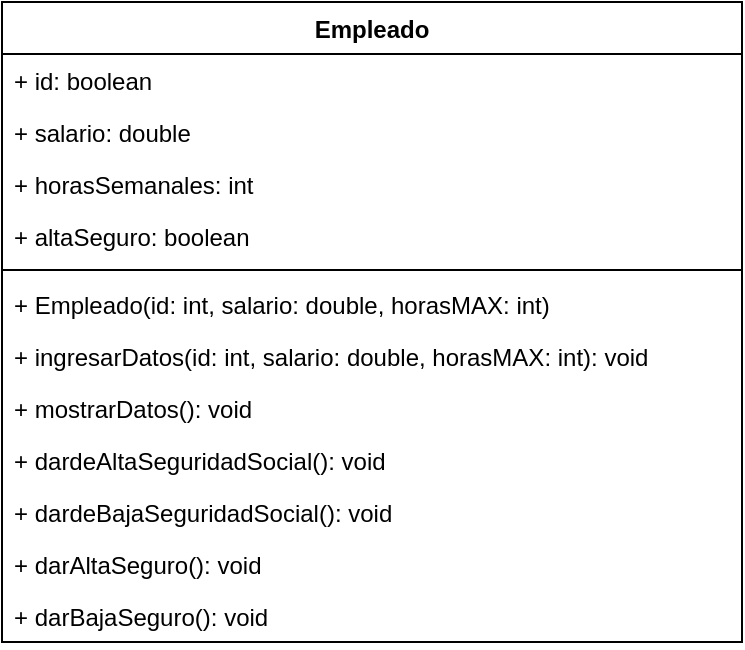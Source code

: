<mxfile version="26.0.16">
  <diagram name="Página-1" id="l1BybOuI6KJ4-Wd0SCT0">
    <mxGraphModel grid="1" page="1" gridSize="10" guides="1" tooltips="1" connect="1" arrows="1" fold="1" pageScale="1" pageWidth="827" pageHeight="1169" math="0" shadow="0">
      <root>
        <mxCell id="0" />
        <mxCell id="1" parent="0" />
        <mxCell id="5NYcPnef9I0DU5xUcCX4-1" value="Empleado" style="swimlane;fontStyle=1;align=center;verticalAlign=top;childLayout=stackLayout;horizontal=1;startSize=26;horizontalStack=0;resizeParent=1;resizeParentMax=0;resizeLast=0;collapsible=1;marginBottom=0;whiteSpace=wrap;html=1;" vertex="1" parent="1">
          <mxGeometry x="210" y="70" width="370" height="320" as="geometry" />
        </mxCell>
        <mxCell id="5NYcPnef9I0DU5xUcCX4-2" value="+ id: boolean" style="text;strokeColor=none;fillColor=none;align=left;verticalAlign=top;spacingLeft=4;spacingRight=4;overflow=hidden;rotatable=0;points=[[0,0.5],[1,0.5]];portConstraint=eastwest;whiteSpace=wrap;html=1;" vertex="1" parent="5NYcPnef9I0DU5xUcCX4-1">
          <mxGeometry y="26" width="370" height="26" as="geometry" />
        </mxCell>
        <mxCell id="5NYcPnef9I0DU5xUcCX4-5" value="+ salario: double&lt;span style=&quot;white-space: pre;&quot;&gt;&#x9;&lt;/span&gt;" style="text;strokeColor=none;fillColor=none;align=left;verticalAlign=top;spacingLeft=4;spacingRight=4;overflow=hidden;rotatable=0;points=[[0,0.5],[1,0.5]];portConstraint=eastwest;whiteSpace=wrap;html=1;" vertex="1" parent="5NYcPnef9I0DU5xUcCX4-1">
          <mxGeometry y="52" width="370" height="26" as="geometry" />
        </mxCell>
        <mxCell id="5NYcPnef9I0DU5xUcCX4-6" value="+ horasSemanales: int" style="text;strokeColor=none;fillColor=none;align=left;verticalAlign=top;spacingLeft=4;spacingRight=4;overflow=hidden;rotatable=0;points=[[0,0.5],[1,0.5]];portConstraint=eastwest;whiteSpace=wrap;html=1;" vertex="1" parent="5NYcPnef9I0DU5xUcCX4-1">
          <mxGeometry y="78" width="370" height="26" as="geometry" />
        </mxCell>
        <mxCell id="5NYcPnef9I0DU5xUcCX4-7" value="+ altaSeguro: boolean" style="text;strokeColor=none;fillColor=none;align=left;verticalAlign=top;spacingLeft=4;spacingRight=4;overflow=hidden;rotatable=0;points=[[0,0.5],[1,0.5]];portConstraint=eastwest;whiteSpace=wrap;html=1;" vertex="1" parent="5NYcPnef9I0DU5xUcCX4-1">
          <mxGeometry y="104" width="370" height="26" as="geometry" />
        </mxCell>
        <mxCell id="5NYcPnef9I0DU5xUcCX4-3" value="" style="line;strokeWidth=1;fillColor=none;align=left;verticalAlign=middle;spacingTop=-1;spacingLeft=3;spacingRight=3;rotatable=0;labelPosition=right;points=[];portConstraint=eastwest;strokeColor=inherit;" vertex="1" parent="5NYcPnef9I0DU5xUcCX4-1">
          <mxGeometry y="130" width="370" height="8" as="geometry" />
        </mxCell>
        <mxCell id="5NYcPnef9I0DU5xUcCX4-4" value="+ &lt;span class=&quot;hljs-title function_ invoke__&quot;&gt;Empleado&lt;/span&gt;(&lt;span class=&quot;hljs-attr&quot;&gt;id&lt;/span&gt;: &lt;span class=&quot;hljs-keyword&quot;&gt;int&lt;/span&gt;, &lt;span class=&quot;hljs-attr&quot;&gt;salario&lt;/span&gt;: &lt;span class=&quot;hljs-keyword&quot;&gt;double&lt;/span&gt;, horasMAX: &lt;span class=&quot;hljs-keyword&quot;&gt;int&lt;/span&gt;)" style="text;strokeColor=none;fillColor=none;align=left;verticalAlign=top;spacingLeft=4;spacingRight=4;overflow=hidden;rotatable=0;points=[[0,0.5],[1,0.5]];portConstraint=eastwest;whiteSpace=wrap;html=1;" vertex="1" parent="5NYcPnef9I0DU5xUcCX4-1">
          <mxGeometry y="138" width="370" height="26" as="geometry" />
        </mxCell>
        <mxCell id="5NYcPnef9I0DU5xUcCX4-8" value="+ &lt;span class=&quot;hljs-title function_ invoke__&quot;&gt;ingresarDatos&lt;/span&gt;(&lt;span class=&quot;hljs-attr&quot;&gt;id&lt;/span&gt;: &lt;span class=&quot;hljs-keyword&quot;&gt;int&lt;/span&gt;, &lt;span class=&quot;hljs-attr&quot;&gt;salario&lt;/span&gt;: &lt;span class=&quot;hljs-keyword&quot;&gt;double&lt;/span&gt;, horasMAX: &lt;span class=&quot;hljs-keyword&quot;&gt;int&lt;/span&gt;): &lt;span class=&quot;hljs-keyword&quot;&gt;void&lt;/span&gt;" style="text;strokeColor=none;fillColor=none;align=left;verticalAlign=top;spacingLeft=4;spacingRight=4;overflow=hidden;rotatable=0;points=[[0,0.5],[1,0.5]];portConstraint=eastwest;whiteSpace=wrap;html=1;" vertex="1" parent="5NYcPnef9I0DU5xUcCX4-1">
          <mxGeometry y="164" width="370" height="26" as="geometry" />
        </mxCell>
        <mxCell id="5NYcPnef9I0DU5xUcCX4-9" value="+ &lt;span class=&quot;hljs-title function_ invoke__&quot;&gt;mostrarDatos&lt;/span&gt;(): &lt;span class=&quot;hljs-keyword&quot;&gt;void&lt;/span&gt;" style="text;strokeColor=none;fillColor=none;align=left;verticalAlign=top;spacingLeft=4;spacingRight=4;overflow=hidden;rotatable=0;points=[[0,0.5],[1,0.5]];portConstraint=eastwest;whiteSpace=wrap;html=1;" vertex="1" parent="5NYcPnef9I0DU5xUcCX4-1">
          <mxGeometry y="190" width="370" height="26" as="geometry" />
        </mxCell>
        <mxCell id="5NYcPnef9I0DU5xUcCX4-10" value="&lt;span class=&quot;hljs-title function_ invoke__&quot;&gt;+ dardeAltaSeguridadSocial&lt;/span&gt;(): &lt;span class=&quot;hljs-keyword&quot;&gt;void&lt;/span&gt;" style="text;strokeColor=none;fillColor=none;align=left;verticalAlign=top;spacingLeft=4;spacingRight=4;overflow=hidden;rotatable=0;points=[[0,0.5],[1,0.5]];portConstraint=eastwest;whiteSpace=wrap;html=1;" vertex="1" parent="5NYcPnef9I0DU5xUcCX4-1">
          <mxGeometry y="216" width="370" height="26" as="geometry" />
        </mxCell>
        <mxCell id="5NYcPnef9I0DU5xUcCX4-11" value="+ &lt;span class=&quot;hljs-title function_ invoke__&quot;&gt;dardeBajaSeguridadSocial&lt;/span&gt;(): &lt;span class=&quot;hljs-keyword&quot;&gt;void&lt;/span&gt;" style="text;strokeColor=none;fillColor=none;align=left;verticalAlign=top;spacingLeft=4;spacingRight=4;overflow=hidden;rotatable=0;points=[[0,0.5],[1,0.5]];portConstraint=eastwest;whiteSpace=wrap;html=1;" vertex="1" parent="5NYcPnef9I0DU5xUcCX4-1">
          <mxGeometry y="242" width="370" height="26" as="geometry" />
        </mxCell>
        <mxCell id="5NYcPnef9I0DU5xUcCX4-12" value="+ &lt;span class=&quot;hljs-title function_ invoke__&quot;&gt;darAltaSeguro&lt;/span&gt;(): &lt;span class=&quot;hljs-keyword&quot;&gt;void&lt;/span&gt;" style="text;strokeColor=none;fillColor=none;align=left;verticalAlign=top;spacingLeft=4;spacingRight=4;overflow=hidden;rotatable=0;points=[[0,0.5],[1,0.5]];portConstraint=eastwest;whiteSpace=wrap;html=1;" vertex="1" parent="5NYcPnef9I0DU5xUcCX4-1">
          <mxGeometry y="268" width="370" height="26" as="geometry" />
        </mxCell>
        <mxCell id="5NYcPnef9I0DU5xUcCX4-13" value="+ &lt;span class=&quot;hljs-title function_ invoke__&quot;&gt;darBajaSeguro&lt;/span&gt;(): &lt;span class=&quot;hljs-keyword&quot;&gt;void&lt;/span&gt;" style="text;strokeColor=none;fillColor=none;align=left;verticalAlign=top;spacingLeft=4;spacingRight=4;overflow=hidden;rotatable=0;points=[[0,0.5],[1,0.5]];portConstraint=eastwest;whiteSpace=wrap;html=1;" vertex="1" parent="5NYcPnef9I0DU5xUcCX4-1">
          <mxGeometry y="294" width="370" height="26" as="geometry" />
        </mxCell>
      </root>
    </mxGraphModel>
  </diagram>
</mxfile>

